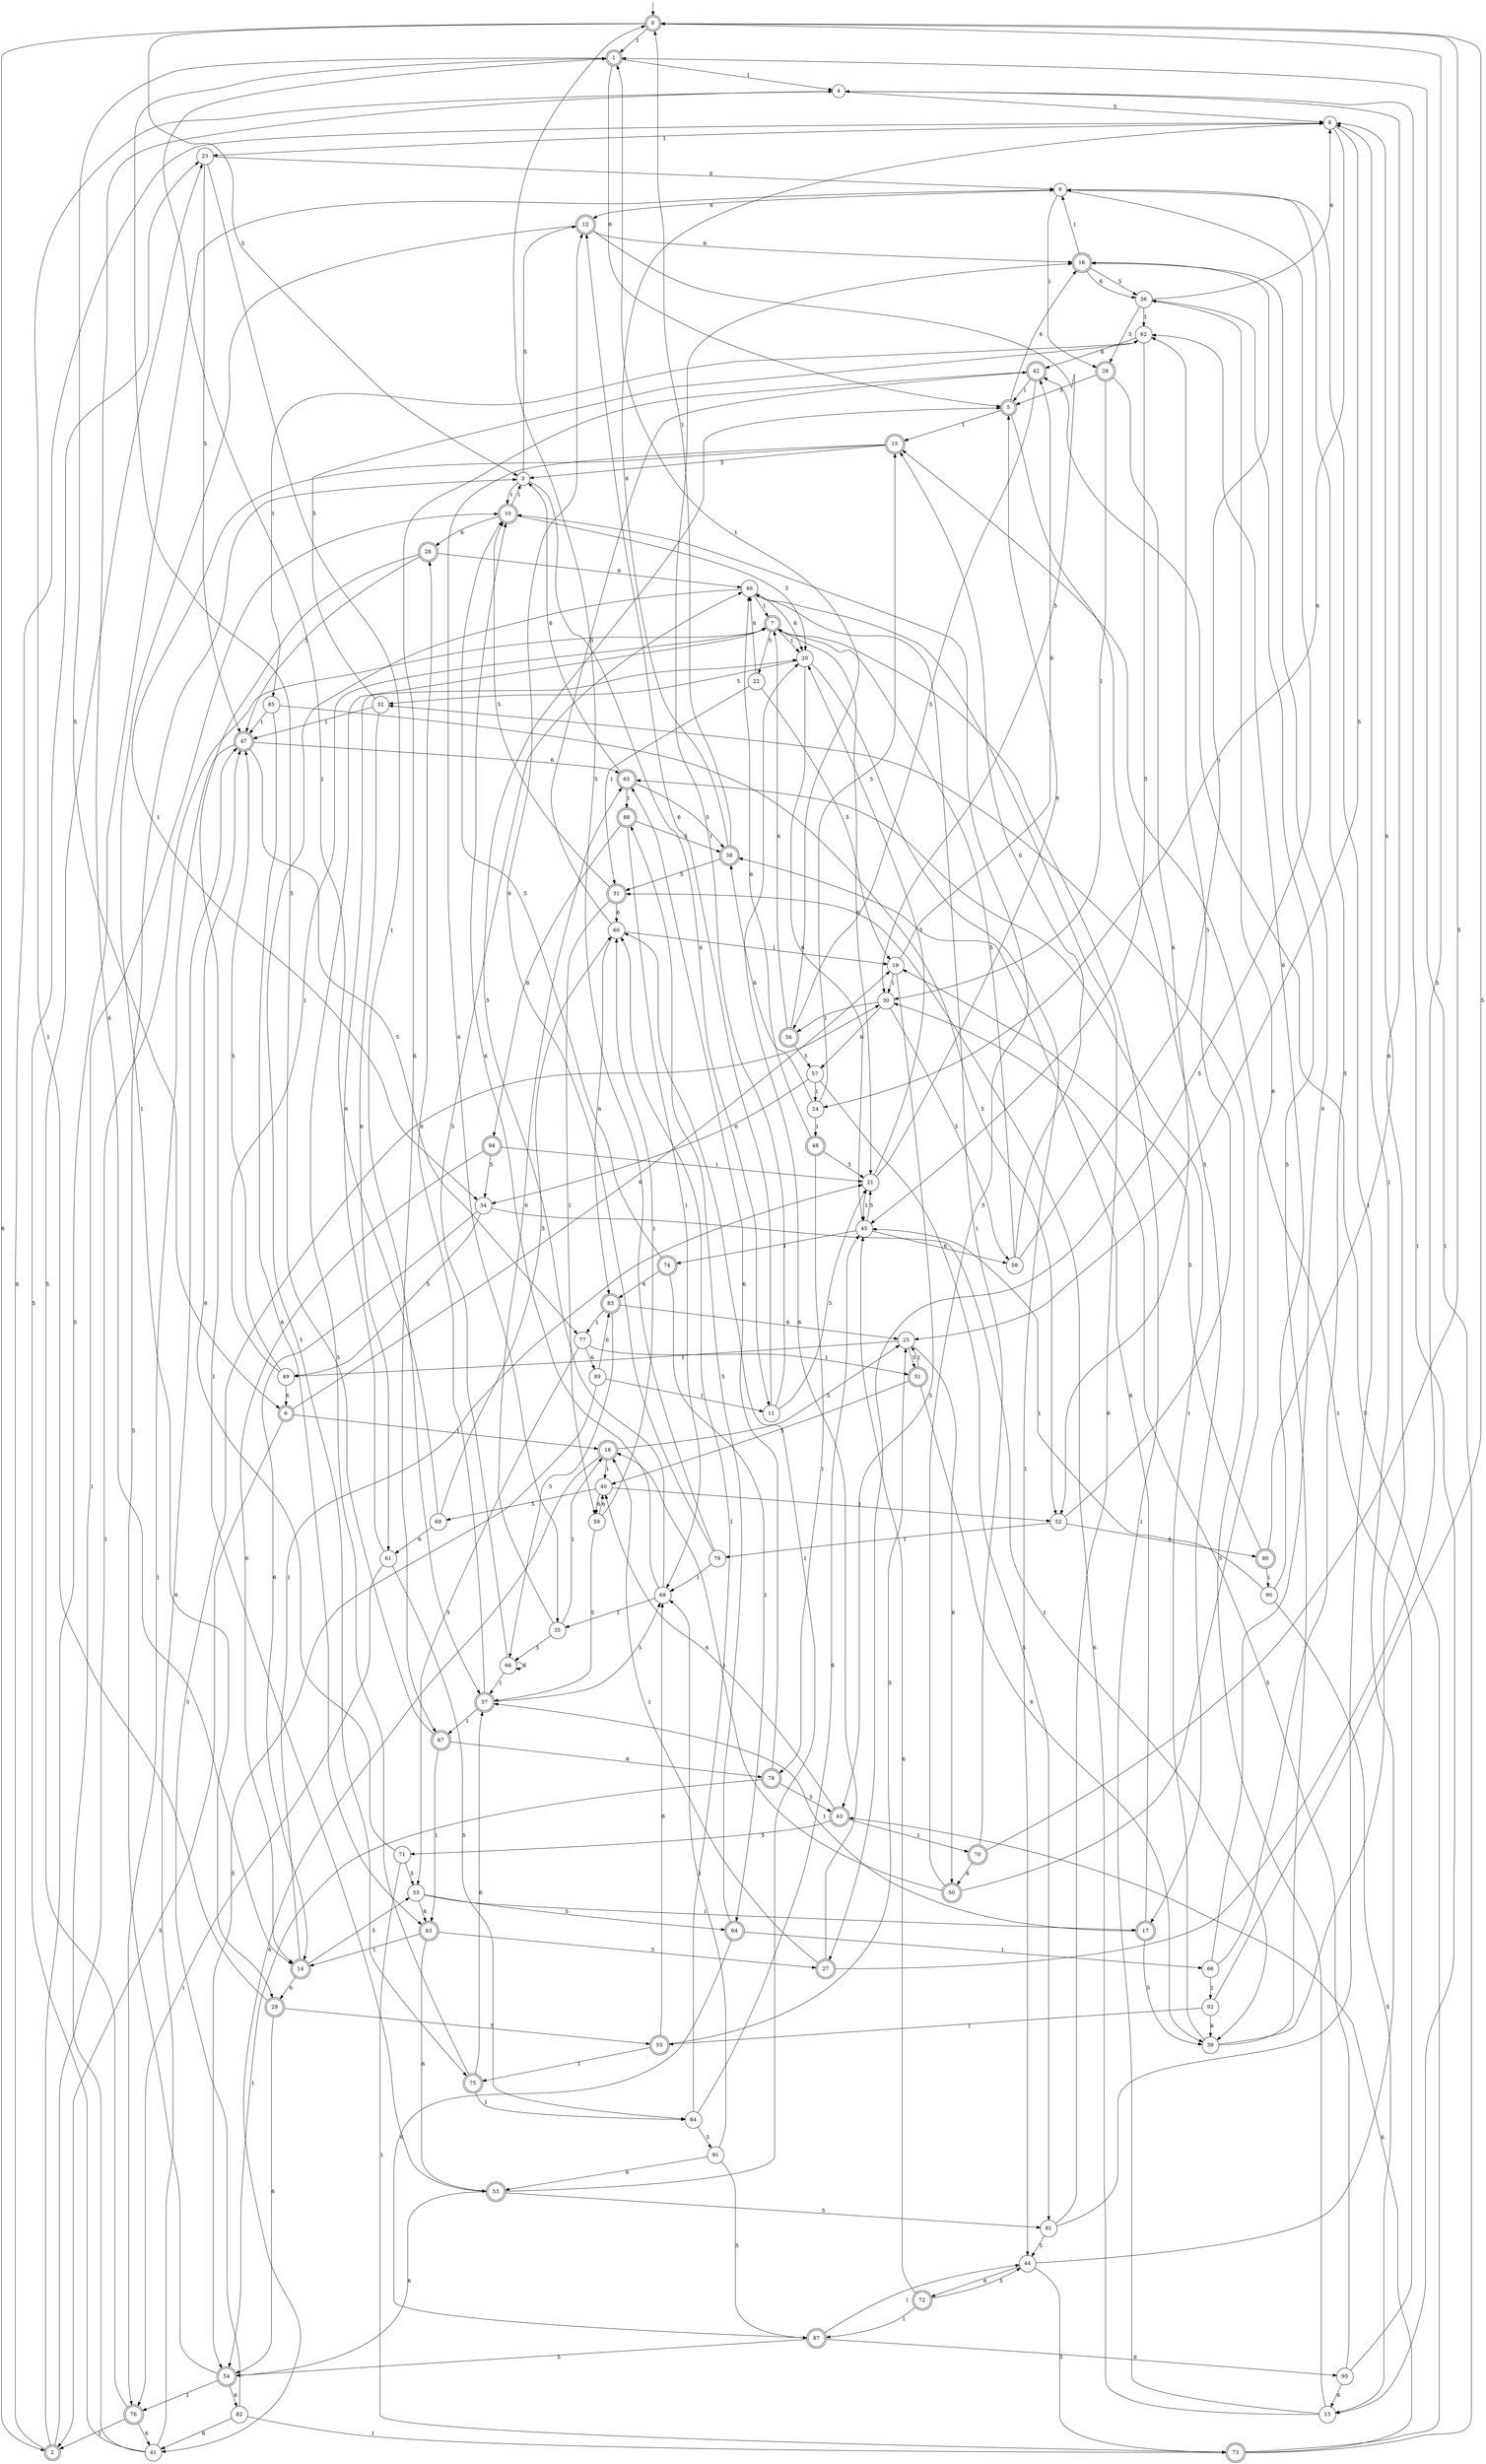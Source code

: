 digraph g {

	s0 [shape="doublecircle" label="0"];
	s1 [shape="doublecircle" label="1"];
	s2 [shape="doublecircle" label="2"];
	s3 [shape="circle" label="3"];
	s4 [shape="circle" label="4"];
	s5 [shape="doublecircle" label="5"];
	s6 [shape="doublecircle" label="6"];
	s7 [shape="doublecircle" label="7"];
	s8 [shape="circle" label="8"];
	s9 [shape="circle" label="9"];
	s10 [shape="doublecircle" label="10"];
	s11 [shape="circle" label="11"];
	s12 [shape="doublecircle" label="12"];
	s13 [shape="circle" label="13"];
	s14 [shape="doublecircle" label="14"];
	s15 [shape="doublecircle" label="15"];
	s16 [shape="doublecircle" label="16"];
	s17 [shape="doublecircle" label="17"];
	s18 [shape="doublecircle" label="18"];
	s19 [shape="circle" label="19"];
	s20 [shape="circle" label="20"];
	s21 [shape="circle" label="21"];
	s22 [shape="circle" label="22"];
	s23 [shape="circle" label="23"];
	s24 [shape="circle" label="24"];
	s25 [shape="circle" label="25"];
	s26 [shape="doublecircle" label="26"];
	s27 [shape="doublecircle" label="27"];
	s28 [shape="doublecircle" label="28"];
	s29 [shape="doublecircle" label="29"];
	s30 [shape="circle" label="30"];
	s31 [shape="doublecircle" label="31"];
	s32 [shape="circle" label="32"];
	s33 [shape="circle" label="33"];
	s34 [shape="circle" label="34"];
	s35 [shape="circle" label="35"];
	s36 [shape="circle" label="36"];
	s37 [shape="doublecircle" label="37"];
	s38 [shape="doublecircle" label="38"];
	s39 [shape="circle" label="39"];
	s40 [shape="circle" label="40"];
	s41 [shape="circle" label="41"];
	s42 [shape="doublecircle" label="42"];
	s43 [shape="doublecircle" label="43"];
	s44 [shape="circle" label="44"];
	s45 [shape="circle" label="45"];
	s46 [shape="circle" label="46"];
	s47 [shape="doublecircle" label="47"];
	s48 [shape="doublecircle" label="48"];
	s49 [shape="circle" label="49"];
	s50 [shape="doublecircle" label="50"];
	s51 [shape="doublecircle" label="51"];
	s52 [shape="circle" label="52"];
	s53 [shape="doublecircle" label="53"];
	s54 [shape="doublecircle" label="54"];
	s55 [shape="doublecircle" label="55"];
	s56 [shape="doublecircle" label="56"];
	s57 [shape="circle" label="57"];
	s58 [shape="circle" label="58"];
	s59 [shape="circle" label="59"];
	s60 [shape="circle" label="60"];
	s61 [shape="circle" label="61"];
	s62 [shape="circle" label="62"];
	s63 [shape="doublecircle" label="63"];
	s64 [shape="doublecircle" label="64"];
	s65 [shape="doublecircle" label="65"];
	s66 [shape="circle" label="66"];
	s67 [shape="doublecircle" label="67"];
	s68 [shape="circle" label="68"];
	s69 [shape="circle" label="69"];
	s70 [shape="doublecircle" label="70"];
	s71 [shape="circle" label="71"];
	s72 [shape="doublecircle" label="72"];
	s73 [shape="doublecircle" label="73"];
	s74 [shape="doublecircle" label="74"];
	s75 [shape="doublecircle" label="75"];
	s76 [shape="doublecircle" label="76"];
	s77 [shape="circle" label="77"];
	s78 [shape="doublecircle" label="78"];
	s79 [shape="circle" label="79"];
	s80 [shape="doublecircle" label="80"];
	s81 [shape="circle" label="81"];
	s82 [shape="circle" label="82"];
	s83 [shape="doublecircle" label="83"];
	s84 [shape="circle" label="84"];
	s85 [shape="circle" label="85"];
	s86 [shape="circle" label="86"];
	s87 [shape="doublecircle" label="87"];
	s88 [shape="doublecircle" label="88"];
	s89 [shape="circle" label="89"];
	s90 [shape="circle" label="90"];
	s91 [shape="circle" label="91"];
	s92 [shape="circle" label="92"];
	s93 [shape="circle" label="93"];
	s94 [shape="doublecircle" label="94"];
	s0 -> s1 [label="1"];
	s0 -> s2 [label="6"];
	s0 -> s3 [label="5"];
	s1 -> s4 [label="1"];
	s1 -> s5 [label="6"];
	s1 -> s6 [label="5"];
	s2 -> s7 [label="1"];
	s2 -> s8 [label="6"];
	s2 -> s9 [label="5"];
	s3 -> s10 [label="1"];
	s3 -> s11 [label="6"];
	s3 -> s12 [label="5"];
	s4 -> s13 [label="1"];
	s4 -> s14 [label="6"];
	s4 -> s8 [label="5"];
	s5 -> s15 [label="1"];
	s5 -> s16 [label="6"];
	s5 -> s17 [label="5"];
	s6 -> s18 [label="1"];
	s6 -> s19 [label="6"];
	s6 -> s2 [label="5"];
	s7 -> s20 [label="1"];
	s7 -> s21 [label="6"];
	s7 -> s22 [label="5"];
	s8 -> s23 [label="1"];
	s8 -> s24 [label="6"];
	s8 -> s25 [label="5"];
	s9 -> s26 [label="1"];
	s9 -> s12 [label="6"];
	s9 -> s27 [label="5"];
	s10 -> s3 [label="1"];
	s10 -> s28 [label="6"];
	s10 -> s20 [label="5"];
	s11 -> s16 [label="1"];
	s11 -> s12 [label="6"];
	s11 -> s21 [label="5"];
	s12 -> s29 [label="1"];
	s12 -> s16 [label="6"];
	s12 -> s30 [label="5"];
	s13 -> s7 [label="1"];
	s13 -> s31 [label="6"];
	s13 -> s32 [label="5"];
	s14 -> s21 [label="1"];
	s14 -> s29 [label="6"];
	s14 -> s33 [label="5"];
	s15 -> s34 [label="1"];
	s15 -> s35 [label="6"];
	s15 -> s3 [label="5"];
	s16 -> s9 [label="1"];
	s16 -> s36 [label="6"];
	s16 -> s36 [label="5"];
	s17 -> s37 [label="1"];
	s17 -> s38 [label="6"];
	s17 -> s39 [label="5"];
	s18 -> s40 [label="1"];
	s18 -> s41 [label="6"];
	s18 -> s25 [label="5"];
	s19 -> s30 [label="1"];
	s19 -> s42 [label="6"];
	s19 -> s43 [label="5"];
	s20 -> s44 [label="1"];
	s20 -> s45 [label="6"];
	s20 -> s32 [label="5"];
	s21 -> s45 [label="1"];
	s21 -> s5 [label="6"];
	s21 -> s20 [label="5"];
	s22 -> s31 [label="1"];
	s22 -> s46 [label="6"];
	s22 -> s19 [label="5"];
	s23 -> s37 [label="1"];
	s23 -> s9 [label="6"];
	s23 -> s47 [label="5"];
	s24 -> s48 [label="1"];
	s24 -> s38 [label="6"];
	s24 -> s15 [label="5"];
	s25 -> s49 [label="1"];
	s25 -> s50 [label="6"];
	s25 -> s51 [label="5"];
	s26 -> s30 [label="1"];
	s26 -> s52 [label="6"];
	s26 -> s5 [label="5"];
	s27 -> s18 [label="1"];
	s27 -> s20 [label="6"];
	s27 -> s0 [label="5"];
	s28 -> s53 [label="1"];
	s28 -> s46 [label="6"];
	s28 -> s47 [label="5"];
	s29 -> s4 [label="1"];
	s29 -> s54 [label="6"];
	s29 -> s55 [label="5"];
	s30 -> s56 [label="1"];
	s30 -> s57 [label="6"];
	s30 -> s58 [label="5"];
	s31 -> s59 [label="1"];
	s31 -> s60 [label="6"];
	s31 -> s10 [label="5"];
	s32 -> s47 [label="1"];
	s32 -> s61 [label="6"];
	s32 -> s62 [label="5"];
	s33 -> s17 [label="1"];
	s33 -> s63 [label="6"];
	s33 -> s64 [label="5"];
	s34 -> s39 [label="1"];
	s34 -> s14 [label="6"];
	s34 -> s49 [label="5"];
	s35 -> s18 [label="1"];
	s35 -> s65 [label="6"];
	s35 -> s66 [label="5"];
	s36 -> s62 [label="1"];
	s36 -> s8 [label="6"];
	s36 -> s26 [label="5"];
	s37 -> s67 [label="1"];
	s37 -> s28 [label="6"];
	s37 -> s68 [label="5"];
	s38 -> s0 [label="1"];
	s38 -> s8 [label="6"];
	s38 -> s31 [label="5"];
	s39 -> s65 [label="1"];
	s39 -> s4 [label="6"];
	s39 -> s36 [label="5"];
	s40 -> s52 [label="1"];
	s40 -> s59 [label="6"];
	s40 -> s69 [label="5"];
	s41 -> s10 [label="1"];
	s41 -> s47 [label="6"];
	s41 -> s23 [label="5"];
	s42 -> s5 [label="1"];
	s42 -> s67 [label="6"];
	s42 -> s56 [label="5"];
	s43 -> s70 [label="1"];
	s43 -> s40 [label="6"];
	s43 -> s71 [label="5"];
	s44 -> s8 [label="1"];
	s44 -> s72 [label="6"];
	s44 -> s73 [label="5"];
	s45 -> s74 [label="1"];
	s45 -> s58 [label="6"];
	s45 -> s21 [label="5"];
	s46 -> s7 [label="1"];
	s46 -> s20 [label="6"];
	s46 -> s75 [label="5"];
	s47 -> s76 [label="1"];
	s47 -> s65 [label="6"];
	s47 -> s77 [label="5"];
	s48 -> s78 [label="1"];
	s48 -> s46 [label="6"];
	s48 -> s21 [label="5"];
	s49 -> s7 [label="1"];
	s49 -> s6 [label="6"];
	s49 -> s47 [label="5"];
	s50 -> s18 [label="1"];
	s50 -> s36 [label="6"];
	s50 -> s10 [label="5"];
	s51 -> s25 [label="1"];
	s51 -> s39 [label="6"];
	s51 -> s40 [label="5"];
	s52 -> s79 [label="1"];
	s52 -> s80 [label="6"];
	s52 -> s62 [label="5"];
	s53 -> s60 [label="1"];
	s53 -> s54 [label="6"];
	s53 -> s81 [label="5"];
	s54 -> s76 [label="1"];
	s54 -> s82 [label="6"];
	s54 -> s3 [label="5"];
	s55 -> s75 [label="1"];
	s55 -> s68 [label="6"];
	s55 -> s25 [label="5"];
	s56 -> s1 [label="1"];
	s56 -> s7 [label="6"];
	s56 -> s57 [label="5"];
	s57 -> s24 [label="1"];
	s57 -> s34 [label="6"];
	s57 -> s81 [label="5"];
	s58 -> s16 [label="1"];
	s58 -> s15 [label="6"];
	s58 -> s7 [label="5"];
	s59 -> s60 [label="1"];
	s59 -> s40 [label="6"];
	s59 -> s37 [label="5"];
	s60 -> s19 [label="1"];
	s60 -> s83 [label="6"];
	s60 -> s42 [label="5"];
	s61 -> s76 [label="1"];
	s61 -> s20 [label="6"];
	s61 -> s84 [label="5"];
	s62 -> s85 [label="1"];
	s62 -> s42 [label="6"];
	s62 -> s45 [label="5"];
	s63 -> s14 [label="1"];
	s63 -> s53 [label="6"];
	s63 -> s27 [label="5"];
	s64 -> s86 [label="1"];
	s64 -> s87 [label="6"];
	s64 -> s88 [label="5"];
	s65 -> s88 [label="1"];
	s65 -> s3 [label="6"];
	s65 -> s38 [label="5"];
	s66 -> s37 [label="1"];
	s66 -> s66 [label="6"];
	s66 -> s46 [label="5"];
	s67 -> s63 [label="1"];
	s67 -> s78 [label="6"];
	s67 -> s1 [label="5"];
	s68 -> s35 [label="1"];
	s68 -> s10 [label="6"];
	s68 -> s5 [label="5"];
	s69 -> s1 [label="1"];
	s69 -> s61 [label="6"];
	s69 -> s60 [label="5"];
	s70 -> s46 [label="1"];
	s70 -> s50 [label="6"];
	s70 -> s0 [label="5"];
	s71 -> s73 [label="1"];
	s71 -> s47 [label="6"];
	s71 -> s33 [label="5"];
	s72 -> s87 [label="1"];
	s72 -> s45 [label="6"];
	s72 -> s44 [label="5"];
	s73 -> s1 [label="1"];
	s73 -> s43 [label="6"];
	s73 -> s42 [label="5"];
	s74 -> s64 [label="1"];
	s74 -> s83 [label="6"];
	s74 -> s10 [label="5"];
	s75 -> s84 [label="1"];
	s75 -> s37 [label="6"];
	s75 -> s7 [label="5"];
	s76 -> s2 [label="1"];
	s76 -> s41 [label="6"];
	s76 -> s23 [label="5"];
	s77 -> s51 [label="1"];
	s77 -> s89 [label="6"];
	s77 -> s33 [label="5"];
	s78 -> s54 [label="1"];
	s78 -> s65 [label="6"];
	s78 -> s43 [label="5"];
	s79 -> s68 [label="1"];
	s79 -> s12 [label="6"];
	s79 -> s0 [label="5"];
	s80 -> s90 [label="1"];
	s80 -> s8 [label="6"];
	s80 -> s19 [label="5"];
	s81 -> s9 [label="1"];
	s81 -> s46 [label="6"];
	s81 -> s44 [label="5"];
	s82 -> s73 [label="1"];
	s82 -> s41 [label="6"];
	s82 -> s30 [label="5"];
	s83 -> s77 [label="1"];
	s83 -> s25 [label="6"];
	s83 -> s66 [label="5"];
	s84 -> s60 [label="1"];
	s84 -> s45 [label="6"];
	s84 -> s91 [label="5"];
	s85 -> s47 [label="1"];
	s85 -> s63 [label="6"];
	s85 -> s52 [label="5"];
	s86 -> s92 [label="1"];
	s86 -> s16 [label="6"];
	s86 -> s9 [label="5"];
	s87 -> s44 [label="1"];
	s87 -> s93 [label="6"];
	s87 -> s54 [label="5"];
	s88 -> s68 [label="1"];
	s88 -> s94 [label="6"];
	s88 -> s38 [label="5"];
	s89 -> s11 [label="1"];
	s89 -> s83 [label="6"];
	s89 -> s54 [label="5"];
	s90 -> s45 [label="1"];
	s90 -> s62 [label="6"];
	s90 -> s13 [label="5"];
	s91 -> s68 [label="1"];
	s91 -> s53 [label="6"];
	s91 -> s87 [label="5"];
	s92 -> s55 [label="1"];
	s92 -> s39 [label="6"];
	s92 -> s0 [label="5"];
	s93 -> s15 [label="1"];
	s93 -> s13 [label="6"];
	s93 -> s30 [label="5"];
	s94 -> s21 [label="1"];
	s94 -> s14 [label="6"];
	s94 -> s34 [label="5"];

__start0 [label="" shape="none" width="0" height="0"];
__start0 -> s0;

}
